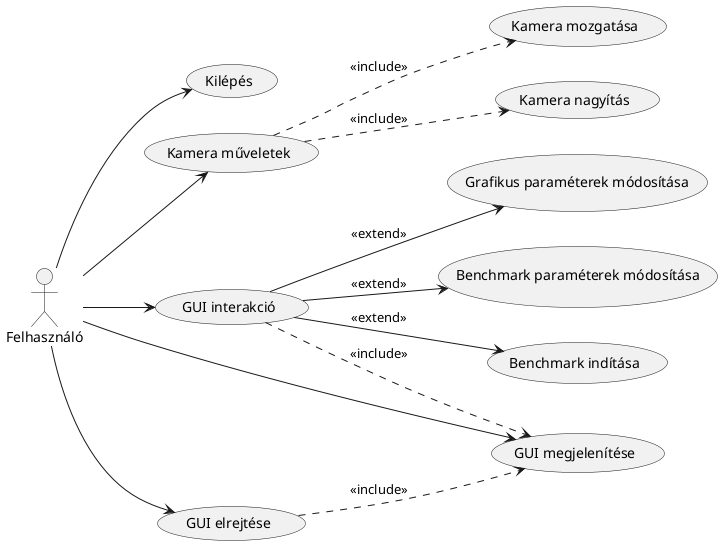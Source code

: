 @startuml
left to right direction



Felhasználó as User

(Kilépés) as (Start)

(Kamera műveletek) as (Camera methods)
(Kamera mozgatása) as (Camera movement)
(Kamera nagyítás) as (Camera zoom)

(GUI interakció) as (GUI interaction)
(GUI megjelenítése) as (GUI show)
(GUI elrejtése) as (GUI hide)

(Grafikus paraméterek módosítása) as (Configuring graphics settings)
(Benchmark paraméterek módosítása) as (Configuring benchmark settings)
(Benchmark indítása) as (Starting benchmark)

User --> (Start)

User --> (Camera methods)
(Camera methods) ..> (Camera movement) : <<include>>
(Camera methods) ..> (Camera zoom) : <<include>>

User --> (GUI interaction)
User --> (GUI show)
User --> (GUI hide)
(GUI hide) ..> (GUI show) : <<include>>
(GUI interaction) ..> (GUI show) : <<include>>
(GUI interaction) --> (Configuring graphics settings) : <<extend>>
(GUI interaction) --> (Configuring benchmark settings) : <<extend>>
(GUI interaction) --> (Starting benchmark) : <<extend>>



@enduml
